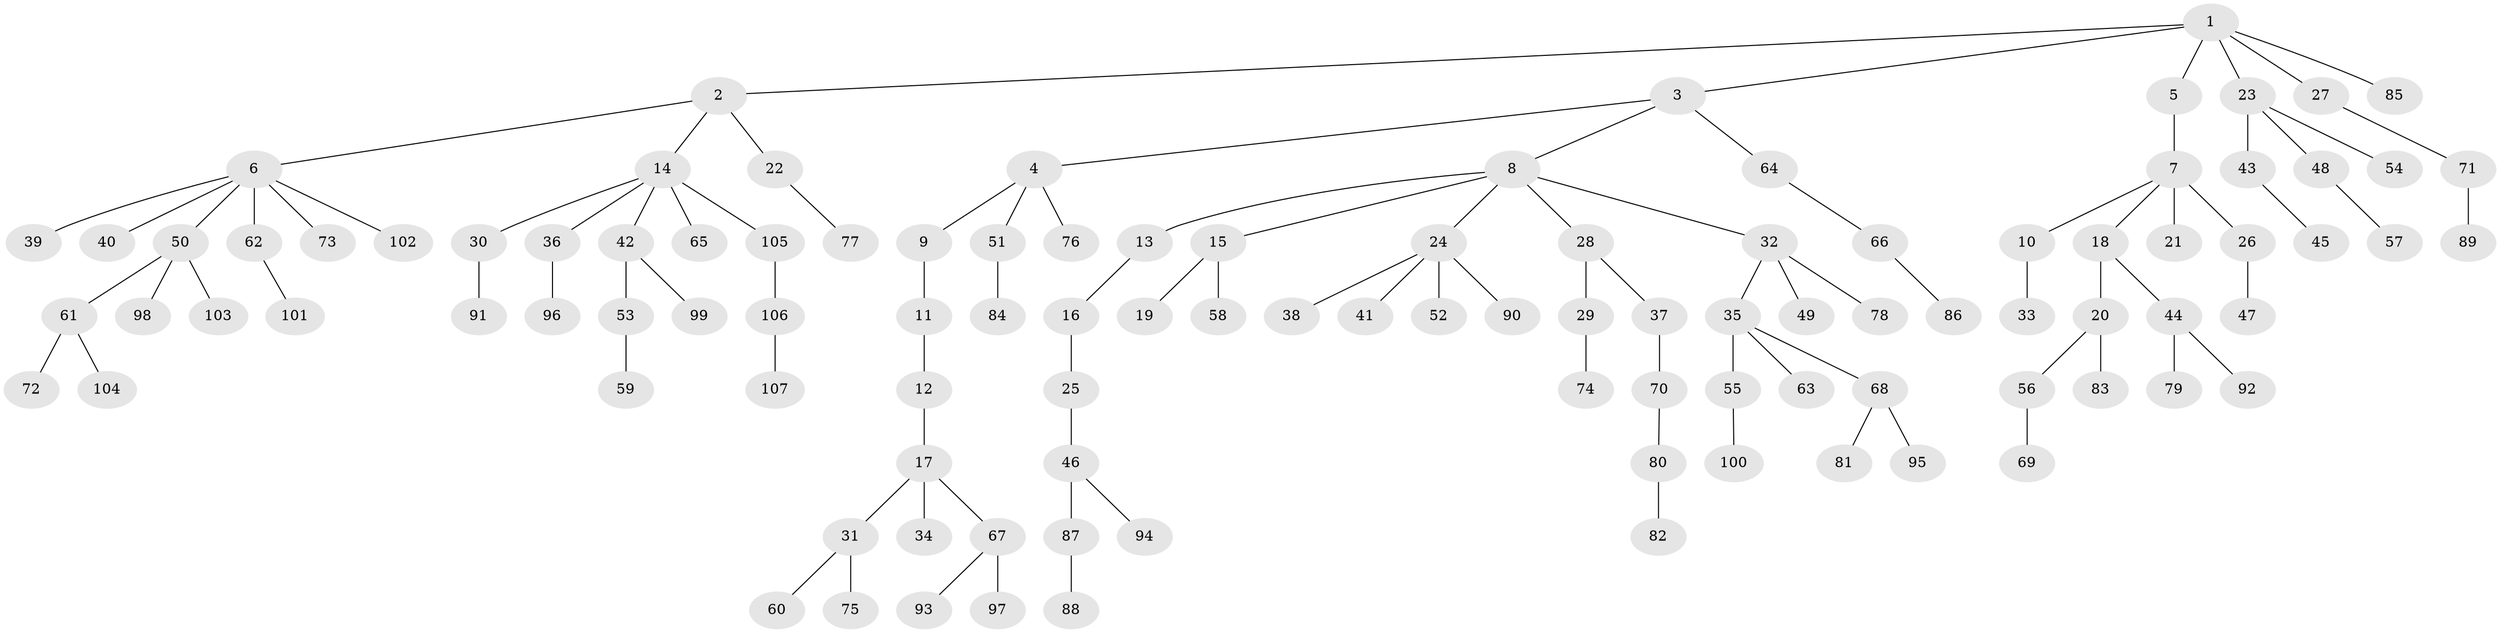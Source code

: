 // coarse degree distribution, {8: 0.018867924528301886, 4: 0.018867924528301886, 2: 0.18867924528301888, 7: 0.018867924528301886, 5: 0.03773584905660377, 10: 0.018867924528301886, 1: 0.6226415094339622, 3: 0.07547169811320754}
// Generated by graph-tools (version 1.1) at 2025/19/03/04/25 18:19:05]
// undirected, 107 vertices, 106 edges
graph export_dot {
graph [start="1"]
  node [color=gray90,style=filled];
  1;
  2;
  3;
  4;
  5;
  6;
  7;
  8;
  9;
  10;
  11;
  12;
  13;
  14;
  15;
  16;
  17;
  18;
  19;
  20;
  21;
  22;
  23;
  24;
  25;
  26;
  27;
  28;
  29;
  30;
  31;
  32;
  33;
  34;
  35;
  36;
  37;
  38;
  39;
  40;
  41;
  42;
  43;
  44;
  45;
  46;
  47;
  48;
  49;
  50;
  51;
  52;
  53;
  54;
  55;
  56;
  57;
  58;
  59;
  60;
  61;
  62;
  63;
  64;
  65;
  66;
  67;
  68;
  69;
  70;
  71;
  72;
  73;
  74;
  75;
  76;
  77;
  78;
  79;
  80;
  81;
  82;
  83;
  84;
  85;
  86;
  87;
  88;
  89;
  90;
  91;
  92;
  93;
  94;
  95;
  96;
  97;
  98;
  99;
  100;
  101;
  102;
  103;
  104;
  105;
  106;
  107;
  1 -- 2;
  1 -- 3;
  1 -- 5;
  1 -- 23;
  1 -- 27;
  1 -- 85;
  2 -- 6;
  2 -- 14;
  2 -- 22;
  3 -- 4;
  3 -- 8;
  3 -- 64;
  4 -- 9;
  4 -- 51;
  4 -- 76;
  5 -- 7;
  6 -- 39;
  6 -- 40;
  6 -- 50;
  6 -- 62;
  6 -- 73;
  6 -- 102;
  7 -- 10;
  7 -- 18;
  7 -- 21;
  7 -- 26;
  8 -- 13;
  8 -- 15;
  8 -- 24;
  8 -- 28;
  8 -- 32;
  9 -- 11;
  10 -- 33;
  11 -- 12;
  12 -- 17;
  13 -- 16;
  14 -- 30;
  14 -- 36;
  14 -- 42;
  14 -- 65;
  14 -- 105;
  15 -- 19;
  15 -- 58;
  16 -- 25;
  17 -- 31;
  17 -- 34;
  17 -- 67;
  18 -- 20;
  18 -- 44;
  20 -- 56;
  20 -- 83;
  22 -- 77;
  23 -- 43;
  23 -- 48;
  23 -- 54;
  24 -- 38;
  24 -- 41;
  24 -- 52;
  24 -- 90;
  25 -- 46;
  26 -- 47;
  27 -- 71;
  28 -- 29;
  28 -- 37;
  29 -- 74;
  30 -- 91;
  31 -- 60;
  31 -- 75;
  32 -- 35;
  32 -- 49;
  32 -- 78;
  35 -- 55;
  35 -- 63;
  35 -- 68;
  36 -- 96;
  37 -- 70;
  42 -- 53;
  42 -- 99;
  43 -- 45;
  44 -- 79;
  44 -- 92;
  46 -- 87;
  46 -- 94;
  48 -- 57;
  50 -- 61;
  50 -- 98;
  50 -- 103;
  51 -- 84;
  53 -- 59;
  55 -- 100;
  56 -- 69;
  61 -- 72;
  61 -- 104;
  62 -- 101;
  64 -- 66;
  66 -- 86;
  67 -- 93;
  67 -- 97;
  68 -- 81;
  68 -- 95;
  70 -- 80;
  71 -- 89;
  80 -- 82;
  87 -- 88;
  105 -- 106;
  106 -- 107;
}
